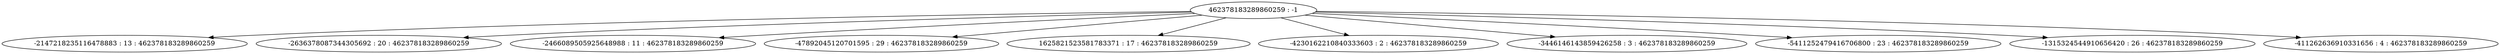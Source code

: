 digraph "plots_30/tree_8.dot" {
	0 [label="462378183289860259 : -1"]
	1 [label="-2147218235116478883 : 13 : 462378183289860259"]
	2 [label="-2636378087344305692 : 20 : 462378183289860259"]
	3 [label="-2466089505925648988 : 11 : 462378183289860259"]
	4 [label="-47892045120701595 : 29 : 462378183289860259"]
	5 [label="1625821523581783371 : 17 : 462378183289860259"]
	6 [label="-4230162210840333603 : 2 : 462378183289860259"]
	7 [label="-3446146143859426258 : 3 : 462378183289860259"]
	8 [label="-5411252479416706800 : 23 : 462378183289860259"]
	9 [label="-1315324544910656420 : 26 : 462378183289860259"]
	10 [label="-411262636910331656 : 4 : 462378183289860259"]
	0 -> 1
	0 -> 2
	0 -> 3
	0 -> 4
	0 -> 5
	0 -> 6
	0 -> 7
	0 -> 8
	0 -> 9
	0 -> 10
}

